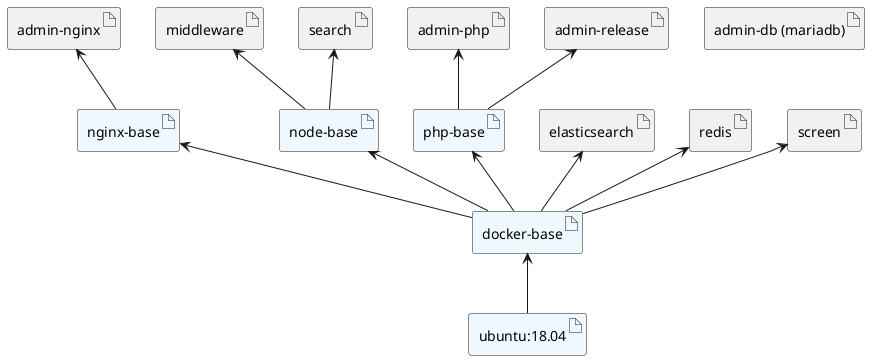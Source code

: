@startuml

artifact main_base as "ubuntu:18.04" #AliceBlue
artifact docker_base as "docker-base" #AliceBlue
artifact nginx_base as "nginx-base"  #AliceBlue
artifact node_base as "node-base" #AliceBlue
artifact php_base as "php-base" #AliceBlue
artifact admin_nginx as "admin-nginx"
artifact admin_php as "admin-php"
artifact admin_release as "admin-release"
artifact elasticsearch
artifact middleware
artifact redis
artifact search
artifact screen
artifact admin_db as "admin-db (mariadb)"

docker_base <-- main_base
nginx_base <-- docker_base
node_base <-- docker_base
php_base <-- docker_base

screen <-- docker_base
admin_nginx <-- nginx_base
admin_php <-- php_base
elasticsearch <-- docker_base
search <-- node_base
middleware <-- node_base
admin_release <-- php_base
redis <-- docker_base

@enduml
